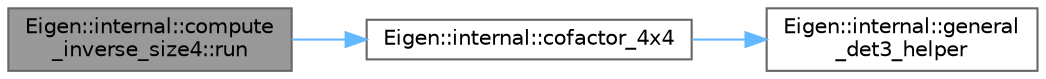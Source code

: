 digraph "Eigen::internal::compute_inverse_size4::run"
{
 // LATEX_PDF_SIZE
  bgcolor="transparent";
  edge [fontname=Helvetica,fontsize=10,labelfontname=Helvetica,labelfontsize=10];
  node [fontname=Helvetica,fontsize=10,shape=box,height=0.2,width=0.4];
  rankdir="LR";
  Node1 [id="Node000001",label="Eigen::internal::compute\l_inverse_size4::run",height=0.2,width=0.4,color="gray40", fillcolor="grey60", style="filled", fontcolor="black",tooltip=" "];
  Node1 -> Node2 [id="edge1_Node000001_Node000002",color="steelblue1",style="solid",tooltip=" "];
  Node2 [id="Node000002",label="Eigen::internal::cofactor_4x4",height=0.2,width=0.4,color="grey40", fillcolor="white", style="filled",URL="$namespace_eigen_1_1internal.html#a59da7796f5fabd3f99a7af0c5c3b6e74",tooltip=" "];
  Node2 -> Node3 [id="edge2_Node000002_Node000003",color="steelblue1",style="solid",tooltip=" "];
  Node3 [id="Node000003",label="Eigen::internal::general\l_det3_helper",height=0.2,width=0.4,color="grey40", fillcolor="white", style="filled",URL="$namespace_eigen_1_1internal.html#a2f9bd6b722b2debe228dc7b07737d6f7",tooltip=" "];
}
